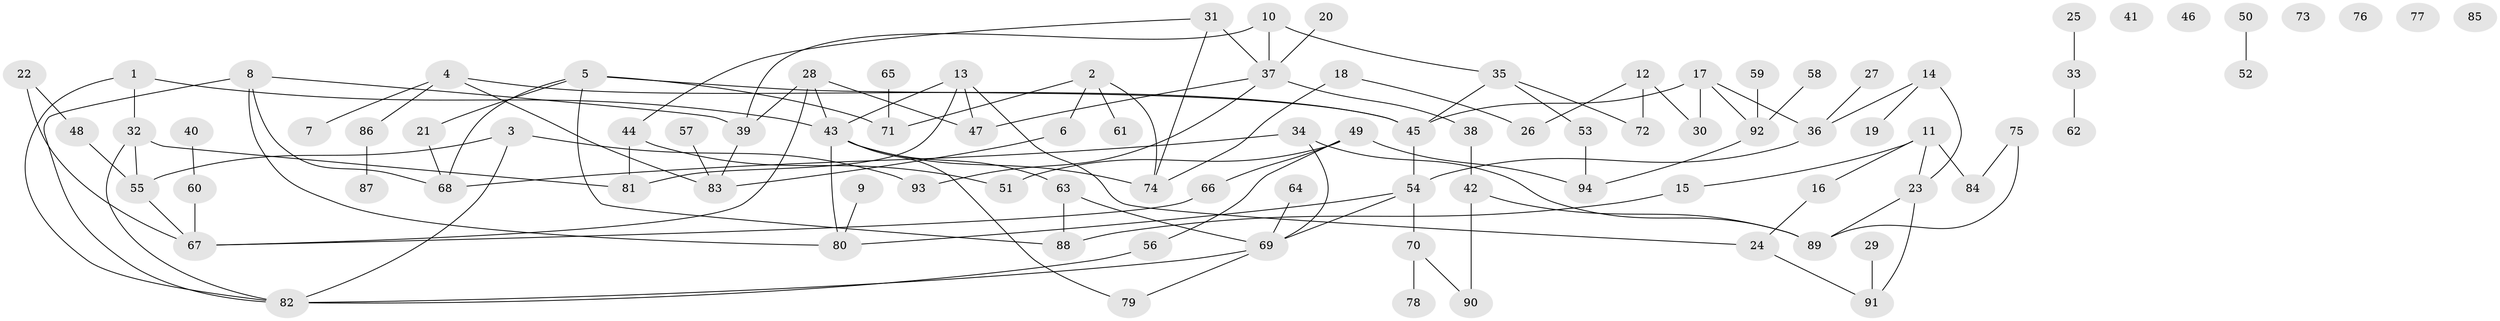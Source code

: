 // Generated by graph-tools (version 1.1) at 2025/33/03/09/25 02:33:24]
// undirected, 94 vertices, 122 edges
graph export_dot {
graph [start="1"]
  node [color=gray90,style=filled];
  1;
  2;
  3;
  4;
  5;
  6;
  7;
  8;
  9;
  10;
  11;
  12;
  13;
  14;
  15;
  16;
  17;
  18;
  19;
  20;
  21;
  22;
  23;
  24;
  25;
  26;
  27;
  28;
  29;
  30;
  31;
  32;
  33;
  34;
  35;
  36;
  37;
  38;
  39;
  40;
  41;
  42;
  43;
  44;
  45;
  46;
  47;
  48;
  49;
  50;
  51;
  52;
  53;
  54;
  55;
  56;
  57;
  58;
  59;
  60;
  61;
  62;
  63;
  64;
  65;
  66;
  67;
  68;
  69;
  70;
  71;
  72;
  73;
  74;
  75;
  76;
  77;
  78;
  79;
  80;
  81;
  82;
  83;
  84;
  85;
  86;
  87;
  88;
  89;
  90;
  91;
  92;
  93;
  94;
  1 -- 32;
  1 -- 43;
  1 -- 82;
  2 -- 6;
  2 -- 61;
  2 -- 71;
  2 -- 74;
  3 -- 55;
  3 -- 82;
  3 -- 93;
  4 -- 7;
  4 -- 45;
  4 -- 83;
  4 -- 86;
  5 -- 21;
  5 -- 45;
  5 -- 68;
  5 -- 71;
  5 -- 88;
  6 -- 83;
  8 -- 39;
  8 -- 68;
  8 -- 80;
  8 -- 82;
  9 -- 80;
  10 -- 35;
  10 -- 37;
  10 -- 39;
  11 -- 15;
  11 -- 16;
  11 -- 23;
  11 -- 84;
  12 -- 26;
  12 -- 30;
  12 -- 72;
  13 -- 24;
  13 -- 43;
  13 -- 47;
  13 -- 81;
  14 -- 19;
  14 -- 23;
  14 -- 36;
  15 -- 88;
  16 -- 24;
  17 -- 30;
  17 -- 36;
  17 -- 45;
  17 -- 92;
  18 -- 26;
  18 -- 74;
  20 -- 37;
  21 -- 68;
  22 -- 48;
  22 -- 67;
  23 -- 89;
  23 -- 91;
  24 -- 91;
  25 -- 33;
  27 -- 36;
  28 -- 39;
  28 -- 43;
  28 -- 47;
  28 -- 67;
  29 -- 91;
  31 -- 37;
  31 -- 44;
  31 -- 74;
  32 -- 55;
  32 -- 81;
  32 -- 82;
  33 -- 62;
  34 -- 68;
  34 -- 69;
  34 -- 89;
  35 -- 45;
  35 -- 53;
  35 -- 72;
  36 -- 54;
  37 -- 38;
  37 -- 47;
  37 -- 93;
  38 -- 42;
  39 -- 83;
  40 -- 60;
  42 -- 89;
  42 -- 90;
  43 -- 63;
  43 -- 74;
  43 -- 79;
  43 -- 80;
  44 -- 51;
  44 -- 81;
  45 -- 54;
  48 -- 55;
  49 -- 51;
  49 -- 56;
  49 -- 66;
  49 -- 94;
  50 -- 52;
  53 -- 94;
  54 -- 69;
  54 -- 70;
  54 -- 80;
  55 -- 67;
  56 -- 82;
  57 -- 83;
  58 -- 92;
  59 -- 92;
  60 -- 67;
  63 -- 69;
  63 -- 88;
  64 -- 69;
  65 -- 71;
  66 -- 67;
  69 -- 79;
  69 -- 82;
  70 -- 78;
  70 -- 90;
  75 -- 84;
  75 -- 89;
  86 -- 87;
  92 -- 94;
}
